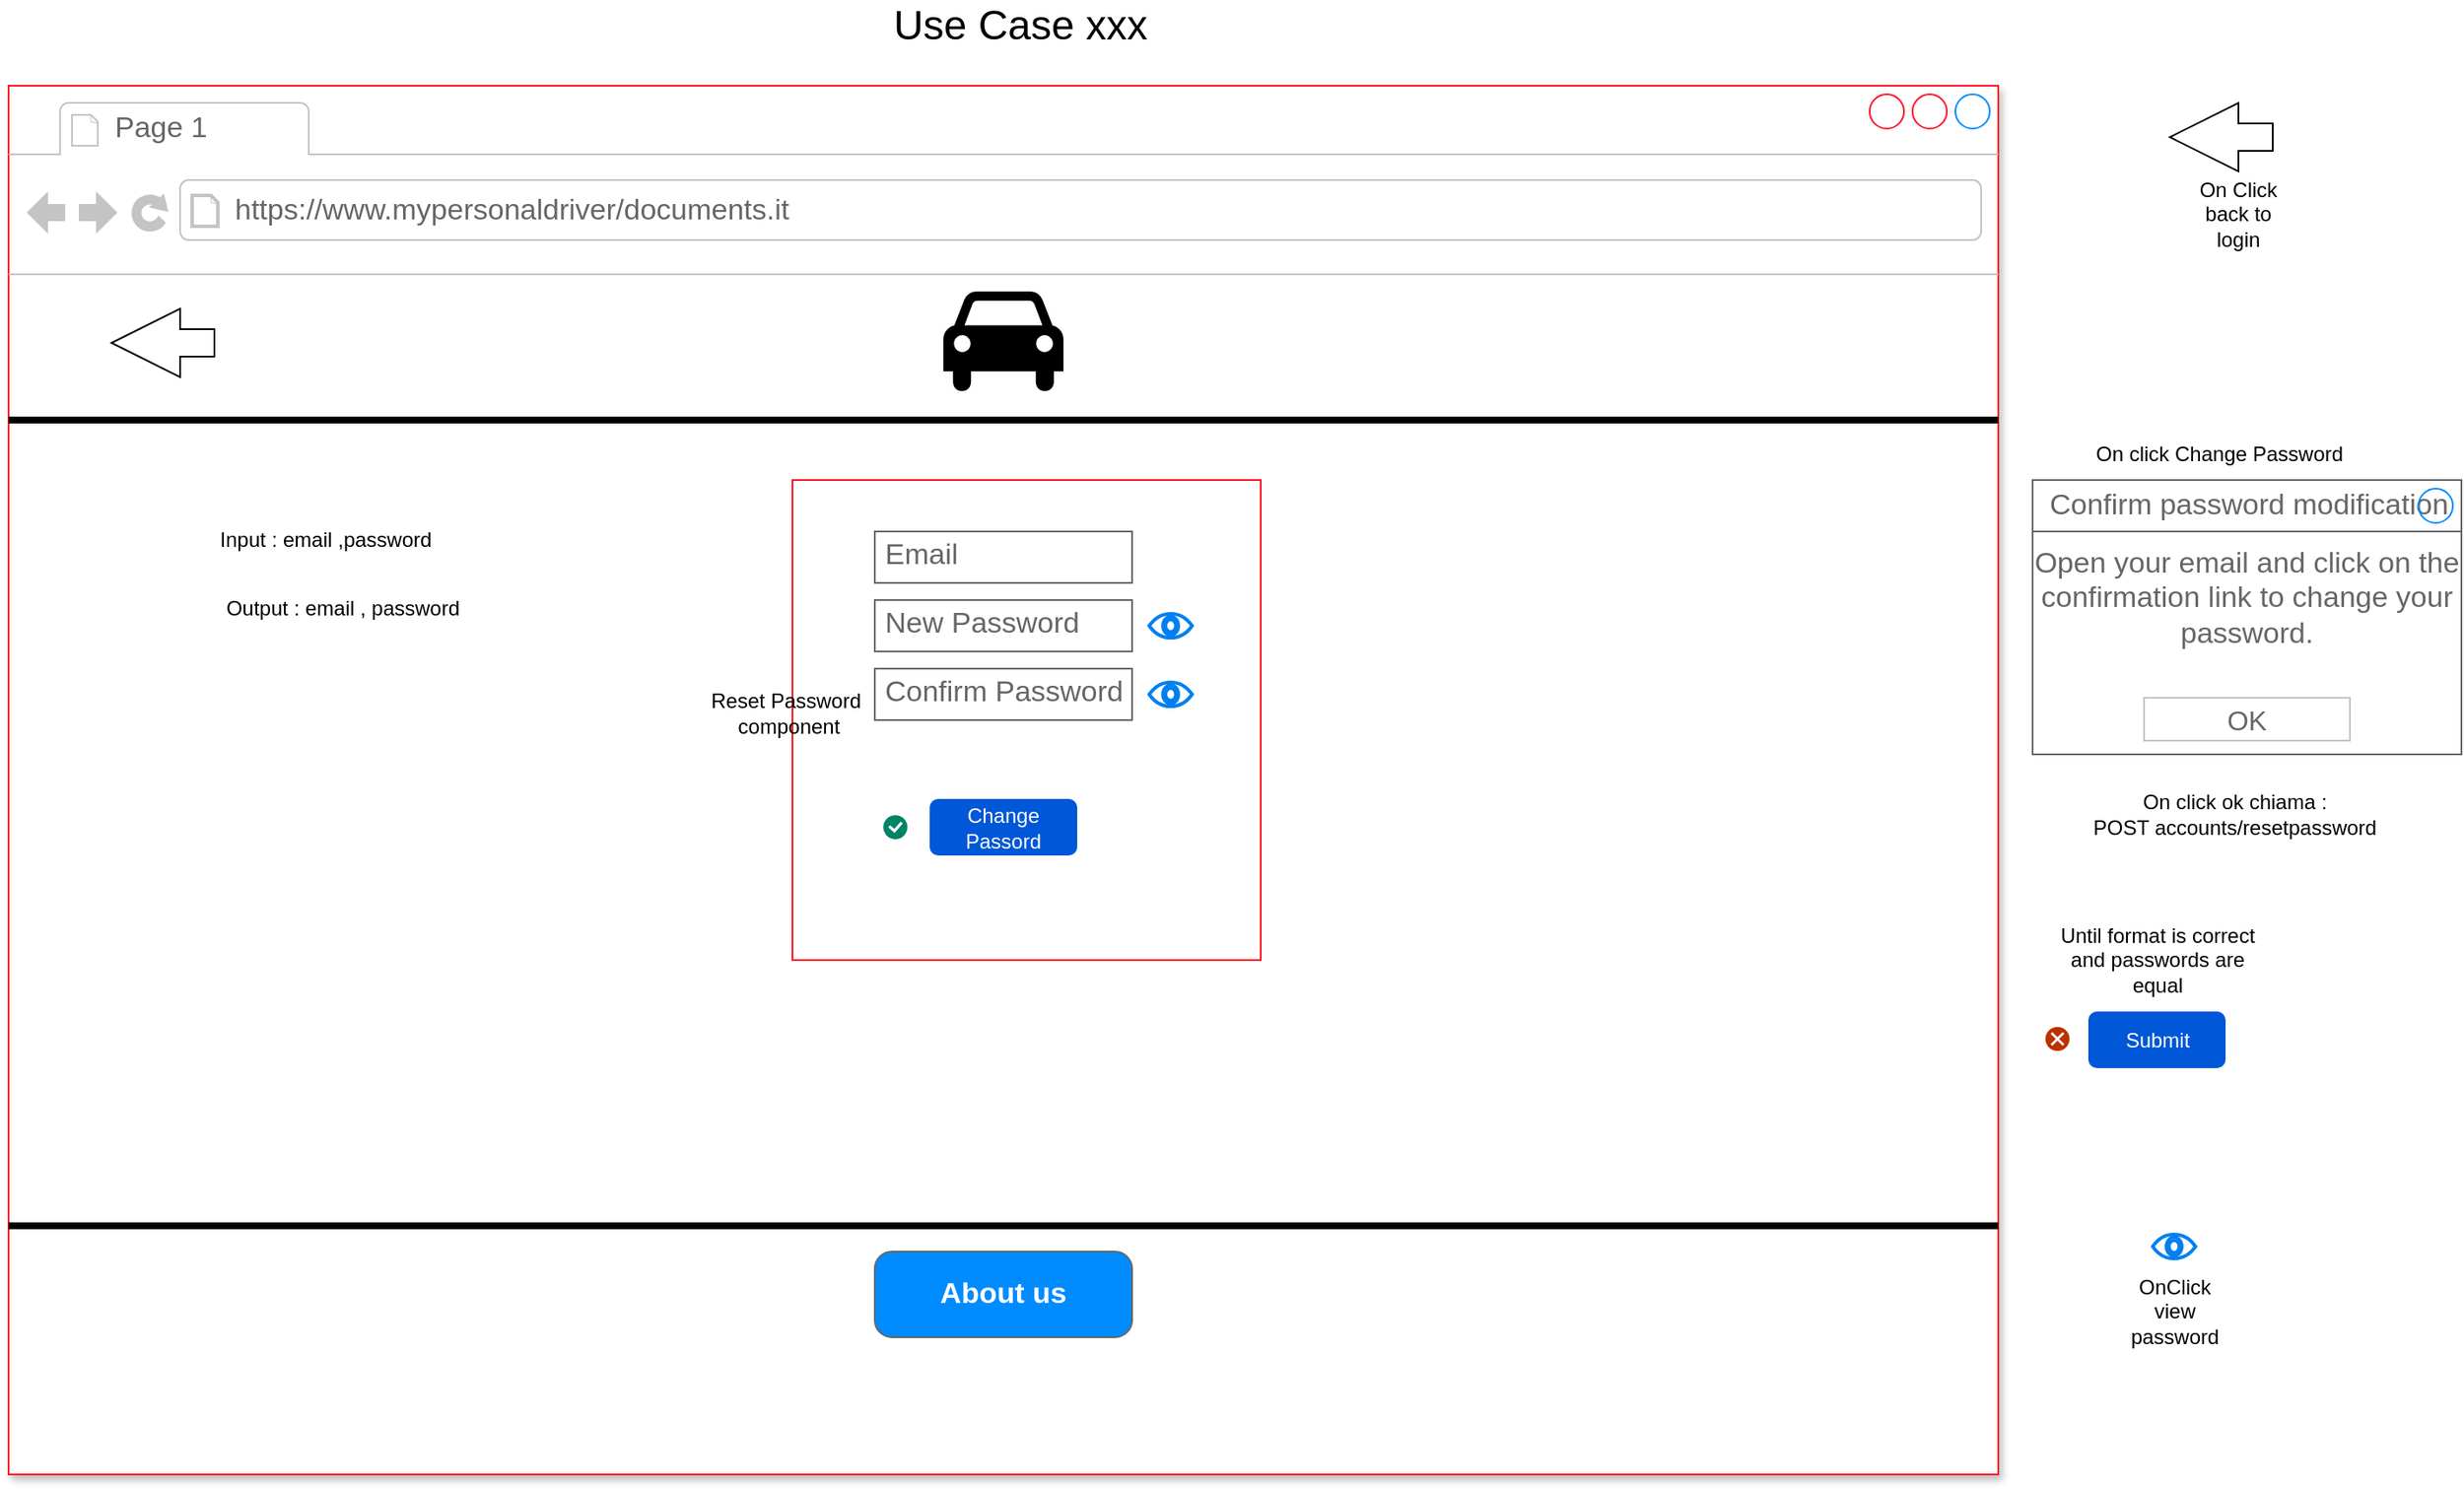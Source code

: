 <mxfile version="24.7.8">
  <diagram name="Pagina-1" id="f8DElW83291utPv9S6O0">
    <mxGraphModel dx="1274" dy="604" grid="1" gridSize="10" guides="1" tooltips="1" connect="1" arrows="1" fold="1" page="1" pageScale="1" pageWidth="827" pageHeight="1169" math="0" shadow="0">
      <root>
        <mxCell id="0" />
        <mxCell id="1" parent="0" />
        <mxCell id="PLUFHSTD39UYiwxeZ5gk-1" value="" style="strokeWidth=1;shadow=1;dashed=0;align=center;html=1;shape=mxgraph.mockup.containers.browserWindow;rSize=0;strokeColor=#FF1424;strokeColor2=#008cff;strokeColor3=#c4c4c4;mainText=,;recursiveResize=0;" parent="1" vertex="1">
          <mxGeometry x="190" y="60" width="1160" height="810" as="geometry" />
        </mxCell>
        <mxCell id="EwjkvSiwXsXthDPgGZgb-25" value="" style="rounded=0;whiteSpace=wrap;html=1;strokeColor=#FF1424;" vertex="1" parent="PLUFHSTD39UYiwxeZ5gk-1">
          <mxGeometry x="457" y="230" width="273" height="280" as="geometry" />
        </mxCell>
        <mxCell id="PLUFHSTD39UYiwxeZ5gk-2" value="Page 1" style="strokeWidth=1;shadow=0;dashed=0;align=center;html=1;shape=mxgraph.mockup.containers.anchor;fontSize=17;fontColor=#666666;align=left;whiteSpace=wrap;" parent="PLUFHSTD39UYiwxeZ5gk-1" vertex="1">
          <mxGeometry x="60" y="12" width="110" height="26" as="geometry" />
        </mxCell>
        <mxCell id="PLUFHSTD39UYiwxeZ5gk-3" value="https://www.mypersonaldriver/documents.it" style="strokeWidth=1;shadow=0;dashed=0;align=center;html=1;shape=mxgraph.mockup.containers.anchor;rSize=0;fontSize=17;fontColor=#666666;align=left;" parent="PLUFHSTD39UYiwxeZ5gk-1" vertex="1">
          <mxGeometry x="130" y="60" width="250" height="26" as="geometry" />
        </mxCell>
        <mxCell id="PLUFHSTD39UYiwxeZ5gk-55" value="" style="line;strokeWidth=4;html=1;perimeter=backbonePerimeter;points=[];outlineConnect=0;" parent="PLUFHSTD39UYiwxeZ5gk-1" vertex="1">
          <mxGeometry y="190" width="1160" height="10" as="geometry" />
        </mxCell>
        <mxCell id="PLUFHSTD39UYiwxeZ5gk-58" value="" style="shape=mxgraph.signs.transportation.car_4;html=1;pointerEvents=1;fillColor=#000000;strokeColor=none;verticalLabelPosition=bottom;verticalAlign=top;align=center;" parent="PLUFHSTD39UYiwxeZ5gk-1" vertex="1">
          <mxGeometry x="545" y="120" width="70" height="60" as="geometry" />
        </mxCell>
        <mxCell id="PLUFHSTD39UYiwxeZ5gk-60" value="" style="line;strokeWidth=4;html=1;perimeter=backbonePerimeter;points=[];outlineConnect=0;" parent="PLUFHSTD39UYiwxeZ5gk-1" vertex="1">
          <mxGeometry y="660" width="1160" height="10" as="geometry" />
        </mxCell>
        <mxCell id="PLUFHSTD39UYiwxeZ5gk-61" value="About us" style="strokeWidth=1;shadow=0;dashed=0;align=center;html=1;shape=mxgraph.mockup.buttons.button;strokeColor=#666666;fontColor=#ffffff;mainText=;buttonStyle=round;fontSize=17;fontStyle=1;fillColor=#008cff;whiteSpace=wrap;" parent="PLUFHSTD39UYiwxeZ5gk-1" vertex="1">
          <mxGeometry x="505" y="680" width="150" height="50" as="geometry" />
        </mxCell>
        <mxCell id="S21XMWnKO8VSYDN829C3-1" value="Email" style="strokeWidth=1;shadow=0;dashed=0;align=center;html=1;shape=mxgraph.mockup.text.textBox;fontColor=#666666;align=left;fontSize=17;spacingLeft=4;spacingTop=-3;whiteSpace=wrap;strokeColor=#666666;mainText=" parent="PLUFHSTD39UYiwxeZ5gk-1" vertex="1">
          <mxGeometry x="505" y="260" width="150" height="30" as="geometry" />
        </mxCell>
        <mxCell id="S21XMWnKO8VSYDN829C3-3" value="New Password" style="strokeWidth=1;shadow=0;dashed=0;align=center;html=1;shape=mxgraph.mockup.text.textBox;fontColor=#666666;align=left;fontSize=17;spacingLeft=4;spacingTop=-3;whiteSpace=wrap;strokeColor=#666666;mainText=" parent="PLUFHSTD39UYiwxeZ5gk-1" vertex="1">
          <mxGeometry x="505" y="300" width="150" height="30" as="geometry" />
        </mxCell>
        <mxCell id="S21XMWnKO8VSYDN829C3-2" value="Confirm Password" style="strokeWidth=1;shadow=0;dashed=0;align=center;html=1;shape=mxgraph.mockup.text.textBox;fontColor=#666666;align=left;fontSize=17;spacingLeft=4;spacingTop=-3;whiteSpace=wrap;strokeColor=#666666;mainText=" parent="PLUFHSTD39UYiwxeZ5gk-1" vertex="1">
          <mxGeometry x="505" y="340" width="150" height="30" as="geometry" />
        </mxCell>
        <mxCell id="S21XMWnKO8VSYDN829C3-65" value="" style="html=1;verticalLabelPosition=bottom;align=center;labelBackgroundColor=#ffffff;verticalAlign=top;strokeWidth=2;strokeColor=#0080F0;shadow=0;dashed=0;shape=mxgraph.ios7.icons.eye;" parent="PLUFHSTD39UYiwxeZ5gk-1" vertex="1">
          <mxGeometry x="665" y="307.95" width="25" height="14.1" as="geometry" />
        </mxCell>
        <mxCell id="S21XMWnKO8VSYDN829C3-66" value="Change Passord" style="rounded=1;fillColor=#0057D8;align=center;strokeColor=none;html=1;whiteSpace=wrap;fontColor=#ffffff;fontSize=12;sketch=0;" parent="PLUFHSTD39UYiwxeZ5gk-1" vertex="1">
          <mxGeometry x="537" y="416" width="86" height="33" as="geometry" />
        </mxCell>
        <mxCell id="S21XMWnKO8VSYDN829C3-67" value="" style="html=1;shadow=0;dashed=0;shape=mxgraph.atlassian.checkbox;fillColor=#008465;strokeColor=none;html=1;sketch=0;" parent="PLUFHSTD39UYiwxeZ5gk-1" vertex="1">
          <mxGeometry x="510" y="425.5" width="14" height="14" as="geometry" />
        </mxCell>
        <mxCell id="S21XMWnKO8VSYDN829C3-73" value="" style="html=1;verticalLabelPosition=bottom;align=center;labelBackgroundColor=#ffffff;verticalAlign=top;strokeWidth=2;strokeColor=#0080F0;shadow=0;dashed=0;shape=mxgraph.ios7.icons.eye;" parent="PLUFHSTD39UYiwxeZ5gk-1" vertex="1">
          <mxGeometry x="665" y="347.95" width="25" height="14.1" as="geometry" />
        </mxCell>
        <mxCell id="S21XMWnKO8VSYDN829C3-86" value="" style="html=1;shadow=0;dashed=0;align=center;verticalAlign=middle;shape=mxgraph.arrows2.arrow;dy=0.6;dx=40;flipH=1;notch=0;" parent="PLUFHSTD39UYiwxeZ5gk-1" vertex="1">
          <mxGeometry x="60" y="130" width="60" height="40" as="geometry" />
        </mxCell>
        <mxCell id="EwjkvSiwXsXthDPgGZgb-26" value="Reset Password&amp;nbsp;&lt;br&gt;component" style="text;html=1;align=center;verticalAlign=middle;whiteSpace=wrap;rounded=0;" vertex="1" parent="PLUFHSTD39UYiwxeZ5gk-1">
          <mxGeometry x="405" y="291.55" width="100" height="147.95" as="geometry" />
        </mxCell>
        <mxCell id="EwjkvSiwXsXthDPgGZgb-28" value="Input : email ,password" style="text;html=1;align=center;verticalAlign=middle;whiteSpace=wrap;rounded=0;" vertex="1" parent="PLUFHSTD39UYiwxeZ5gk-1">
          <mxGeometry x="110" y="250" width="150" height="30" as="geometry" />
        </mxCell>
        <mxCell id="EwjkvSiwXsXthDPgGZgb-27" value="Output : email , password" style="text;html=1;align=center;verticalAlign=middle;whiteSpace=wrap;rounded=0;" vertex="1" parent="PLUFHSTD39UYiwxeZ5gk-1">
          <mxGeometry x="120" y="290" width="150" height="30" as="geometry" />
        </mxCell>
        <mxCell id="S21XMWnKO8VSYDN829C3-70" value="Submit" style="rounded=1;fillColor=#0057D8;align=center;strokeColor=none;html=1;whiteSpace=wrap;fontColor=#ffffff;fontSize=12;sketch=0;" parent="1" vertex="1">
          <mxGeometry x="1402.5" y="600" width="80" height="33" as="geometry" />
        </mxCell>
        <mxCell id="S21XMWnKO8VSYDN829C3-71" value="" style="html=1;shadow=0;dashed=0;shape=mxgraph.atlassian.close;fillColor=#BA3200;strokeColor=none;html=1;sketch=0;" parent="1" vertex="1">
          <mxGeometry x="1377.5" y="609" width="14" height="14" as="geometry" />
        </mxCell>
        <mxCell id="S21XMWnKO8VSYDN829C3-72" value="Until format is correct&lt;br&gt;and passwords are equal" style="text;html=1;align=center;verticalAlign=middle;whiteSpace=wrap;rounded=0;" parent="1" vertex="1">
          <mxGeometry x="1382.5" y="555" width="120" height="30" as="geometry" />
        </mxCell>
        <mxCell id="S21XMWnKO8VSYDN829C3-74" value="&lt;h1 style=&quot;margin-top: 0px;&quot;&gt;&lt;span style=&quot;background-color: initial; font-size: 12px; font-weight: normal;&quot;&gt;On click Change Password&lt;/span&gt;&lt;/h1&gt;&lt;h1 style=&quot;margin-top: 0px;&quot;&gt;&lt;br&gt;&lt;/h1&gt;" style="text;html=1;whiteSpace=wrap;overflow=hidden;rounded=0;" parent="1" vertex="1">
          <mxGeometry x="1405" y="250" width="180" height="40" as="geometry" />
        </mxCell>
        <mxCell id="S21XMWnKO8VSYDN829C3-75" value="Open your email and click on the confirmation link to change your password." style="strokeWidth=1;shadow=0;dashed=0;align=center;html=1;shape=mxgraph.mockup.containers.rrect;rSize=0;strokeColor=#666666;fontColor=#666666;fontSize=17;verticalAlign=top;whiteSpace=wrap;fillColor=#ffffff;spacingTop=32;" parent="1" vertex="1">
          <mxGeometry x="1370" y="290" width="250" height="160" as="geometry" />
        </mxCell>
        <mxCell id="S21XMWnKO8VSYDN829C3-76" value="Confirm password modification" style="strokeWidth=1;shadow=0;dashed=0;align=center;html=1;shape=mxgraph.mockup.containers.rrect;rSize=0;fontSize=17;fontColor=#666666;strokeColor=#666666;align=left;spacingLeft=8;fillColor=#ffffff;resizeWidth=1;whiteSpace=wrap;" parent="S21XMWnKO8VSYDN829C3-75" vertex="1">
          <mxGeometry width="250" height="30" relative="1" as="geometry" />
        </mxCell>
        <mxCell id="S21XMWnKO8VSYDN829C3-77" value="" style="shape=ellipse;strokeColor=#008cff;resizable=0;fillColor=none;html=1;" parent="S21XMWnKO8VSYDN829C3-76" vertex="1">
          <mxGeometry x="1" y="0.5" width="20" height="20" relative="1" as="geometry">
            <mxPoint x="-25" y="-10" as="offset" />
          </mxGeometry>
        </mxCell>
        <mxCell id="S21XMWnKO8VSYDN829C3-78" value="OK" style="strokeWidth=1;shadow=0;dashed=0;align=center;html=1;shape=mxgraph.mockup.containers.rrect;rSize=0;fontSize=16;fontColor=#666666;strokeColor=#c4c4c4;resizable=0;whiteSpace=wrap;fillColor=#ffffff;" parent="S21XMWnKO8VSYDN829C3-75" vertex="1">
          <mxGeometry x="0.5" y="1" width="120" height="25" relative="1" as="geometry">
            <mxPoint x="-60" y="-33" as="offset" />
          </mxGeometry>
        </mxCell>
        <mxCell id="S21XMWnKO8VSYDN829C3-87" value="" style="html=1;shadow=0;dashed=0;align=center;verticalAlign=middle;shape=mxgraph.arrows2.arrow;dy=0.6;dx=40;flipH=1;notch=0;" parent="1" vertex="1">
          <mxGeometry x="1450" y="70" width="60" height="40" as="geometry" />
        </mxCell>
        <mxCell id="S21XMWnKO8VSYDN829C3-88" value="On Click back to login" style="text;html=1;align=center;verticalAlign=middle;whiteSpace=wrap;rounded=0;" parent="1" vertex="1">
          <mxGeometry x="1460" y="120" width="60" height="30" as="geometry" />
        </mxCell>
        <mxCell id="S21XMWnKO8VSYDN829C3-104" value="" style="html=1;verticalLabelPosition=bottom;align=center;labelBackgroundColor=#ffffff;verticalAlign=top;strokeWidth=2;strokeColor=#0080F0;shadow=0;dashed=0;shape=mxgraph.ios7.icons.eye;" parent="1" vertex="1">
          <mxGeometry x="1440" y="730" width="25" height="14.1" as="geometry" />
        </mxCell>
        <mxCell id="S21XMWnKO8VSYDN829C3-105" value="OnClick view password" style="text;html=1;align=center;verticalAlign=middle;whiteSpace=wrap;rounded=0;" parent="1" vertex="1">
          <mxGeometry x="1422.5" y="760" width="60" height="30" as="geometry" />
        </mxCell>
        <mxCell id="4-P4ZkqdesA4CDC57rtO-1" value="&lt;font style=&quot;font-size: 24px;&quot;&gt;Use Case xxx&lt;/font&gt;" style="text;html=1;align=center;verticalAlign=middle;whiteSpace=wrap;rounded=0;" parent="1" vertex="1">
          <mxGeometry x="660" y="10" width="240" height="30" as="geometry" />
        </mxCell>
        <mxCell id="VDN3eKHUVwqNKnqhu4YB-2" value="On click ok chiama :&lt;br&gt;POST accounts/resetpassword" style="text;html=1;align=center;verticalAlign=middle;whiteSpace=wrap;rounded=0;" parent="1" vertex="1">
          <mxGeometry x="1382.5" y="470" width="210" height="30" as="geometry" />
        </mxCell>
      </root>
    </mxGraphModel>
  </diagram>
</mxfile>
